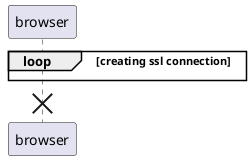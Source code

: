 {
  "sha1": "e3l577vq53pe6zue2ok6afrga0jh1t8",
  "insertion": {
    "when": "2024-06-01T09:03:03.838Z",
    "user": "plantuml@gmail.com"
  }
}
@startuml
!pragma teoz true

loop creating ssl connection


end /' endloop '/

destroy browser

@enduml
